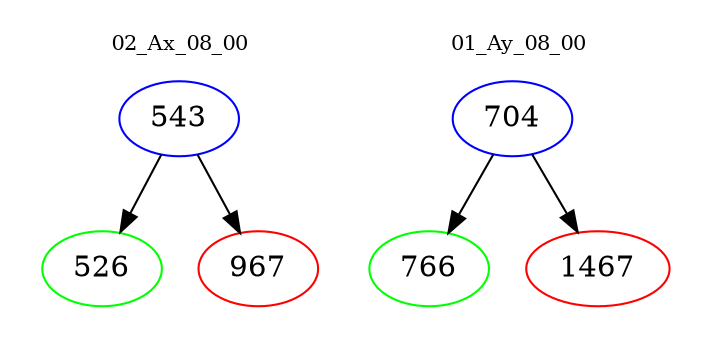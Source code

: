 digraph{
subgraph cluster_0 {
color = white
label = "02_Ax_08_00";
fontsize=10;
T0_543 [label="543", color="blue"]
T0_543 -> T0_526 [color="black"]
T0_526 [label="526", color="green"]
T0_543 -> T0_967 [color="black"]
T0_967 [label="967", color="red"]
}
subgraph cluster_1 {
color = white
label = "01_Ay_08_00";
fontsize=10;
T1_704 [label="704", color="blue"]
T1_704 -> T1_766 [color="black"]
T1_766 [label="766", color="green"]
T1_704 -> T1_1467 [color="black"]
T1_1467 [label="1467", color="red"]
}
}
